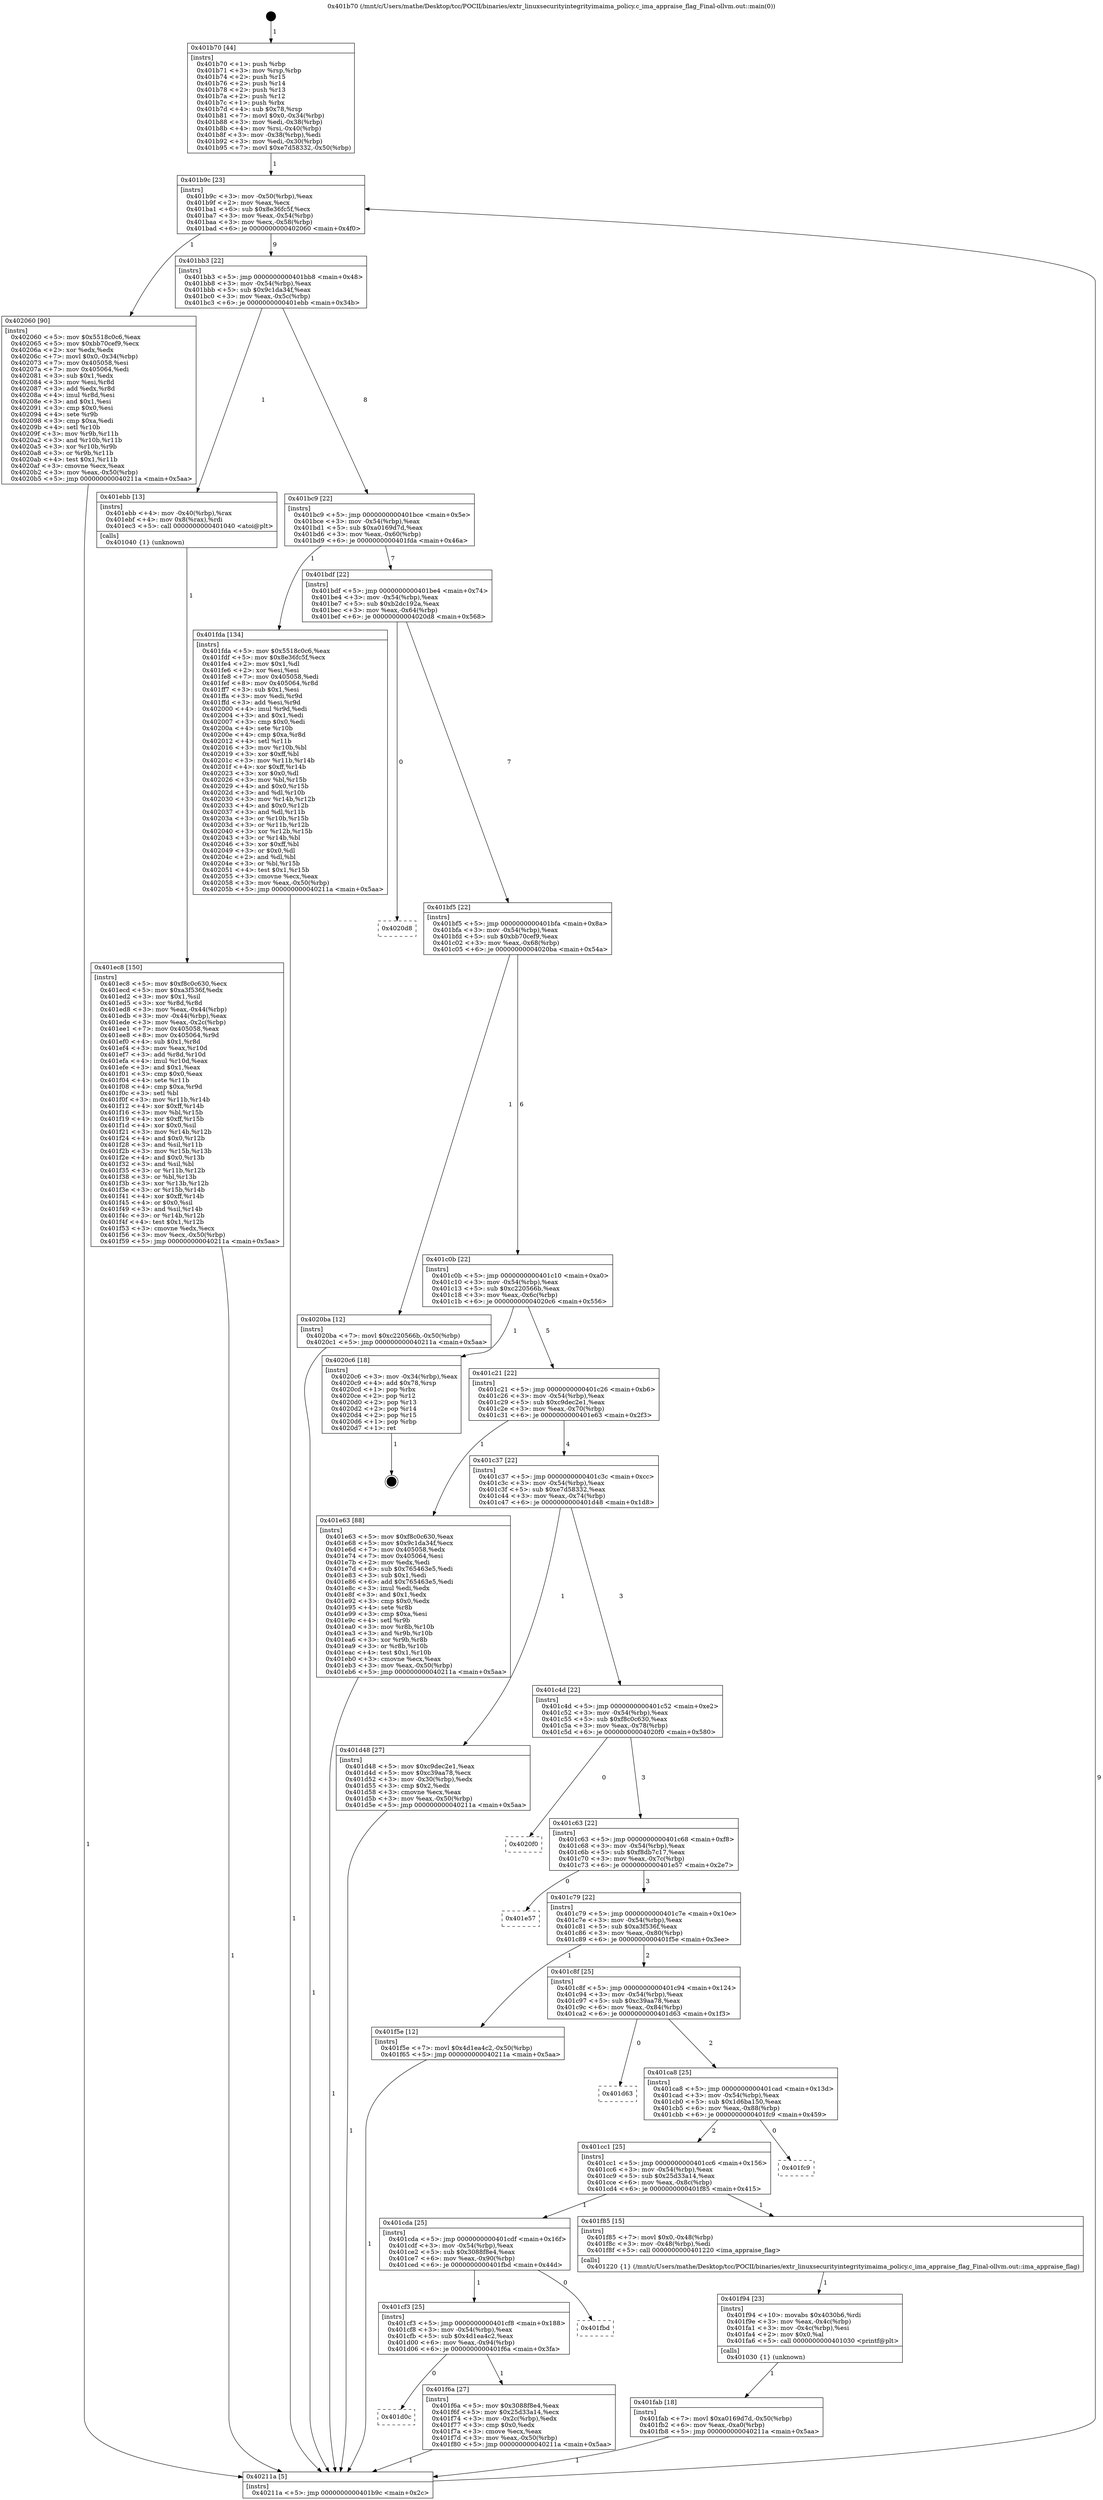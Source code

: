 digraph "0x401b70" {
  label = "0x401b70 (/mnt/c/Users/mathe/Desktop/tcc/POCII/binaries/extr_linuxsecurityintegrityimaima_policy.c_ima_appraise_flag_Final-ollvm.out::main(0))"
  labelloc = "t"
  node[shape=record]

  Entry [label="",width=0.3,height=0.3,shape=circle,fillcolor=black,style=filled]
  "0x401b9c" [label="{
     0x401b9c [23]\l
     | [instrs]\l
     &nbsp;&nbsp;0x401b9c \<+3\>: mov -0x50(%rbp),%eax\l
     &nbsp;&nbsp;0x401b9f \<+2\>: mov %eax,%ecx\l
     &nbsp;&nbsp;0x401ba1 \<+6\>: sub $0x8e36fc5f,%ecx\l
     &nbsp;&nbsp;0x401ba7 \<+3\>: mov %eax,-0x54(%rbp)\l
     &nbsp;&nbsp;0x401baa \<+3\>: mov %ecx,-0x58(%rbp)\l
     &nbsp;&nbsp;0x401bad \<+6\>: je 0000000000402060 \<main+0x4f0\>\l
  }"]
  "0x402060" [label="{
     0x402060 [90]\l
     | [instrs]\l
     &nbsp;&nbsp;0x402060 \<+5\>: mov $0x5518c0c6,%eax\l
     &nbsp;&nbsp;0x402065 \<+5\>: mov $0xbb70cef9,%ecx\l
     &nbsp;&nbsp;0x40206a \<+2\>: xor %edx,%edx\l
     &nbsp;&nbsp;0x40206c \<+7\>: movl $0x0,-0x34(%rbp)\l
     &nbsp;&nbsp;0x402073 \<+7\>: mov 0x405058,%esi\l
     &nbsp;&nbsp;0x40207a \<+7\>: mov 0x405064,%edi\l
     &nbsp;&nbsp;0x402081 \<+3\>: sub $0x1,%edx\l
     &nbsp;&nbsp;0x402084 \<+3\>: mov %esi,%r8d\l
     &nbsp;&nbsp;0x402087 \<+3\>: add %edx,%r8d\l
     &nbsp;&nbsp;0x40208a \<+4\>: imul %r8d,%esi\l
     &nbsp;&nbsp;0x40208e \<+3\>: and $0x1,%esi\l
     &nbsp;&nbsp;0x402091 \<+3\>: cmp $0x0,%esi\l
     &nbsp;&nbsp;0x402094 \<+4\>: sete %r9b\l
     &nbsp;&nbsp;0x402098 \<+3\>: cmp $0xa,%edi\l
     &nbsp;&nbsp;0x40209b \<+4\>: setl %r10b\l
     &nbsp;&nbsp;0x40209f \<+3\>: mov %r9b,%r11b\l
     &nbsp;&nbsp;0x4020a2 \<+3\>: and %r10b,%r11b\l
     &nbsp;&nbsp;0x4020a5 \<+3\>: xor %r10b,%r9b\l
     &nbsp;&nbsp;0x4020a8 \<+3\>: or %r9b,%r11b\l
     &nbsp;&nbsp;0x4020ab \<+4\>: test $0x1,%r11b\l
     &nbsp;&nbsp;0x4020af \<+3\>: cmovne %ecx,%eax\l
     &nbsp;&nbsp;0x4020b2 \<+3\>: mov %eax,-0x50(%rbp)\l
     &nbsp;&nbsp;0x4020b5 \<+5\>: jmp 000000000040211a \<main+0x5aa\>\l
  }"]
  "0x401bb3" [label="{
     0x401bb3 [22]\l
     | [instrs]\l
     &nbsp;&nbsp;0x401bb3 \<+5\>: jmp 0000000000401bb8 \<main+0x48\>\l
     &nbsp;&nbsp;0x401bb8 \<+3\>: mov -0x54(%rbp),%eax\l
     &nbsp;&nbsp;0x401bbb \<+5\>: sub $0x9c1da34f,%eax\l
     &nbsp;&nbsp;0x401bc0 \<+3\>: mov %eax,-0x5c(%rbp)\l
     &nbsp;&nbsp;0x401bc3 \<+6\>: je 0000000000401ebb \<main+0x34b\>\l
  }"]
  Exit [label="",width=0.3,height=0.3,shape=circle,fillcolor=black,style=filled,peripheries=2]
  "0x401ebb" [label="{
     0x401ebb [13]\l
     | [instrs]\l
     &nbsp;&nbsp;0x401ebb \<+4\>: mov -0x40(%rbp),%rax\l
     &nbsp;&nbsp;0x401ebf \<+4\>: mov 0x8(%rax),%rdi\l
     &nbsp;&nbsp;0x401ec3 \<+5\>: call 0000000000401040 \<atoi@plt\>\l
     | [calls]\l
     &nbsp;&nbsp;0x401040 \{1\} (unknown)\l
  }"]
  "0x401bc9" [label="{
     0x401bc9 [22]\l
     | [instrs]\l
     &nbsp;&nbsp;0x401bc9 \<+5\>: jmp 0000000000401bce \<main+0x5e\>\l
     &nbsp;&nbsp;0x401bce \<+3\>: mov -0x54(%rbp),%eax\l
     &nbsp;&nbsp;0x401bd1 \<+5\>: sub $0xa0169d7d,%eax\l
     &nbsp;&nbsp;0x401bd6 \<+3\>: mov %eax,-0x60(%rbp)\l
     &nbsp;&nbsp;0x401bd9 \<+6\>: je 0000000000401fda \<main+0x46a\>\l
  }"]
  "0x401fab" [label="{
     0x401fab [18]\l
     | [instrs]\l
     &nbsp;&nbsp;0x401fab \<+7\>: movl $0xa0169d7d,-0x50(%rbp)\l
     &nbsp;&nbsp;0x401fb2 \<+6\>: mov %eax,-0xa0(%rbp)\l
     &nbsp;&nbsp;0x401fb8 \<+5\>: jmp 000000000040211a \<main+0x5aa\>\l
  }"]
  "0x401fda" [label="{
     0x401fda [134]\l
     | [instrs]\l
     &nbsp;&nbsp;0x401fda \<+5\>: mov $0x5518c0c6,%eax\l
     &nbsp;&nbsp;0x401fdf \<+5\>: mov $0x8e36fc5f,%ecx\l
     &nbsp;&nbsp;0x401fe4 \<+2\>: mov $0x1,%dl\l
     &nbsp;&nbsp;0x401fe6 \<+2\>: xor %esi,%esi\l
     &nbsp;&nbsp;0x401fe8 \<+7\>: mov 0x405058,%edi\l
     &nbsp;&nbsp;0x401fef \<+8\>: mov 0x405064,%r8d\l
     &nbsp;&nbsp;0x401ff7 \<+3\>: sub $0x1,%esi\l
     &nbsp;&nbsp;0x401ffa \<+3\>: mov %edi,%r9d\l
     &nbsp;&nbsp;0x401ffd \<+3\>: add %esi,%r9d\l
     &nbsp;&nbsp;0x402000 \<+4\>: imul %r9d,%edi\l
     &nbsp;&nbsp;0x402004 \<+3\>: and $0x1,%edi\l
     &nbsp;&nbsp;0x402007 \<+3\>: cmp $0x0,%edi\l
     &nbsp;&nbsp;0x40200a \<+4\>: sete %r10b\l
     &nbsp;&nbsp;0x40200e \<+4\>: cmp $0xa,%r8d\l
     &nbsp;&nbsp;0x402012 \<+4\>: setl %r11b\l
     &nbsp;&nbsp;0x402016 \<+3\>: mov %r10b,%bl\l
     &nbsp;&nbsp;0x402019 \<+3\>: xor $0xff,%bl\l
     &nbsp;&nbsp;0x40201c \<+3\>: mov %r11b,%r14b\l
     &nbsp;&nbsp;0x40201f \<+4\>: xor $0xff,%r14b\l
     &nbsp;&nbsp;0x402023 \<+3\>: xor $0x0,%dl\l
     &nbsp;&nbsp;0x402026 \<+3\>: mov %bl,%r15b\l
     &nbsp;&nbsp;0x402029 \<+4\>: and $0x0,%r15b\l
     &nbsp;&nbsp;0x40202d \<+3\>: and %dl,%r10b\l
     &nbsp;&nbsp;0x402030 \<+3\>: mov %r14b,%r12b\l
     &nbsp;&nbsp;0x402033 \<+4\>: and $0x0,%r12b\l
     &nbsp;&nbsp;0x402037 \<+3\>: and %dl,%r11b\l
     &nbsp;&nbsp;0x40203a \<+3\>: or %r10b,%r15b\l
     &nbsp;&nbsp;0x40203d \<+3\>: or %r11b,%r12b\l
     &nbsp;&nbsp;0x402040 \<+3\>: xor %r12b,%r15b\l
     &nbsp;&nbsp;0x402043 \<+3\>: or %r14b,%bl\l
     &nbsp;&nbsp;0x402046 \<+3\>: xor $0xff,%bl\l
     &nbsp;&nbsp;0x402049 \<+3\>: or $0x0,%dl\l
     &nbsp;&nbsp;0x40204c \<+2\>: and %dl,%bl\l
     &nbsp;&nbsp;0x40204e \<+3\>: or %bl,%r15b\l
     &nbsp;&nbsp;0x402051 \<+4\>: test $0x1,%r15b\l
     &nbsp;&nbsp;0x402055 \<+3\>: cmovne %ecx,%eax\l
     &nbsp;&nbsp;0x402058 \<+3\>: mov %eax,-0x50(%rbp)\l
     &nbsp;&nbsp;0x40205b \<+5\>: jmp 000000000040211a \<main+0x5aa\>\l
  }"]
  "0x401bdf" [label="{
     0x401bdf [22]\l
     | [instrs]\l
     &nbsp;&nbsp;0x401bdf \<+5\>: jmp 0000000000401be4 \<main+0x74\>\l
     &nbsp;&nbsp;0x401be4 \<+3\>: mov -0x54(%rbp),%eax\l
     &nbsp;&nbsp;0x401be7 \<+5\>: sub $0xb2dc192a,%eax\l
     &nbsp;&nbsp;0x401bec \<+3\>: mov %eax,-0x64(%rbp)\l
     &nbsp;&nbsp;0x401bef \<+6\>: je 00000000004020d8 \<main+0x568\>\l
  }"]
  "0x401f94" [label="{
     0x401f94 [23]\l
     | [instrs]\l
     &nbsp;&nbsp;0x401f94 \<+10\>: movabs $0x4030b6,%rdi\l
     &nbsp;&nbsp;0x401f9e \<+3\>: mov %eax,-0x4c(%rbp)\l
     &nbsp;&nbsp;0x401fa1 \<+3\>: mov -0x4c(%rbp),%esi\l
     &nbsp;&nbsp;0x401fa4 \<+2\>: mov $0x0,%al\l
     &nbsp;&nbsp;0x401fa6 \<+5\>: call 0000000000401030 \<printf@plt\>\l
     | [calls]\l
     &nbsp;&nbsp;0x401030 \{1\} (unknown)\l
  }"]
  "0x4020d8" [label="{
     0x4020d8\l
  }", style=dashed]
  "0x401bf5" [label="{
     0x401bf5 [22]\l
     | [instrs]\l
     &nbsp;&nbsp;0x401bf5 \<+5\>: jmp 0000000000401bfa \<main+0x8a\>\l
     &nbsp;&nbsp;0x401bfa \<+3\>: mov -0x54(%rbp),%eax\l
     &nbsp;&nbsp;0x401bfd \<+5\>: sub $0xbb70cef9,%eax\l
     &nbsp;&nbsp;0x401c02 \<+3\>: mov %eax,-0x68(%rbp)\l
     &nbsp;&nbsp;0x401c05 \<+6\>: je 00000000004020ba \<main+0x54a\>\l
  }"]
  "0x401d0c" [label="{
     0x401d0c\l
  }", style=dashed]
  "0x4020ba" [label="{
     0x4020ba [12]\l
     | [instrs]\l
     &nbsp;&nbsp;0x4020ba \<+7\>: movl $0xc220566b,-0x50(%rbp)\l
     &nbsp;&nbsp;0x4020c1 \<+5\>: jmp 000000000040211a \<main+0x5aa\>\l
  }"]
  "0x401c0b" [label="{
     0x401c0b [22]\l
     | [instrs]\l
     &nbsp;&nbsp;0x401c0b \<+5\>: jmp 0000000000401c10 \<main+0xa0\>\l
     &nbsp;&nbsp;0x401c10 \<+3\>: mov -0x54(%rbp),%eax\l
     &nbsp;&nbsp;0x401c13 \<+5\>: sub $0xc220566b,%eax\l
     &nbsp;&nbsp;0x401c18 \<+3\>: mov %eax,-0x6c(%rbp)\l
     &nbsp;&nbsp;0x401c1b \<+6\>: je 00000000004020c6 \<main+0x556\>\l
  }"]
  "0x401f6a" [label="{
     0x401f6a [27]\l
     | [instrs]\l
     &nbsp;&nbsp;0x401f6a \<+5\>: mov $0x3088f8e4,%eax\l
     &nbsp;&nbsp;0x401f6f \<+5\>: mov $0x25d33a14,%ecx\l
     &nbsp;&nbsp;0x401f74 \<+3\>: mov -0x2c(%rbp),%edx\l
     &nbsp;&nbsp;0x401f77 \<+3\>: cmp $0x0,%edx\l
     &nbsp;&nbsp;0x401f7a \<+3\>: cmove %ecx,%eax\l
     &nbsp;&nbsp;0x401f7d \<+3\>: mov %eax,-0x50(%rbp)\l
     &nbsp;&nbsp;0x401f80 \<+5\>: jmp 000000000040211a \<main+0x5aa\>\l
  }"]
  "0x4020c6" [label="{
     0x4020c6 [18]\l
     | [instrs]\l
     &nbsp;&nbsp;0x4020c6 \<+3\>: mov -0x34(%rbp),%eax\l
     &nbsp;&nbsp;0x4020c9 \<+4\>: add $0x78,%rsp\l
     &nbsp;&nbsp;0x4020cd \<+1\>: pop %rbx\l
     &nbsp;&nbsp;0x4020ce \<+2\>: pop %r12\l
     &nbsp;&nbsp;0x4020d0 \<+2\>: pop %r13\l
     &nbsp;&nbsp;0x4020d2 \<+2\>: pop %r14\l
     &nbsp;&nbsp;0x4020d4 \<+2\>: pop %r15\l
     &nbsp;&nbsp;0x4020d6 \<+1\>: pop %rbp\l
     &nbsp;&nbsp;0x4020d7 \<+1\>: ret\l
  }"]
  "0x401c21" [label="{
     0x401c21 [22]\l
     | [instrs]\l
     &nbsp;&nbsp;0x401c21 \<+5\>: jmp 0000000000401c26 \<main+0xb6\>\l
     &nbsp;&nbsp;0x401c26 \<+3\>: mov -0x54(%rbp),%eax\l
     &nbsp;&nbsp;0x401c29 \<+5\>: sub $0xc9dec2e1,%eax\l
     &nbsp;&nbsp;0x401c2e \<+3\>: mov %eax,-0x70(%rbp)\l
     &nbsp;&nbsp;0x401c31 \<+6\>: je 0000000000401e63 \<main+0x2f3\>\l
  }"]
  "0x401cf3" [label="{
     0x401cf3 [25]\l
     | [instrs]\l
     &nbsp;&nbsp;0x401cf3 \<+5\>: jmp 0000000000401cf8 \<main+0x188\>\l
     &nbsp;&nbsp;0x401cf8 \<+3\>: mov -0x54(%rbp),%eax\l
     &nbsp;&nbsp;0x401cfb \<+5\>: sub $0x4d1ea4c2,%eax\l
     &nbsp;&nbsp;0x401d00 \<+6\>: mov %eax,-0x94(%rbp)\l
     &nbsp;&nbsp;0x401d06 \<+6\>: je 0000000000401f6a \<main+0x3fa\>\l
  }"]
  "0x401e63" [label="{
     0x401e63 [88]\l
     | [instrs]\l
     &nbsp;&nbsp;0x401e63 \<+5\>: mov $0xf8c0c630,%eax\l
     &nbsp;&nbsp;0x401e68 \<+5\>: mov $0x9c1da34f,%ecx\l
     &nbsp;&nbsp;0x401e6d \<+7\>: mov 0x405058,%edx\l
     &nbsp;&nbsp;0x401e74 \<+7\>: mov 0x405064,%esi\l
     &nbsp;&nbsp;0x401e7b \<+2\>: mov %edx,%edi\l
     &nbsp;&nbsp;0x401e7d \<+6\>: sub $0x765463e5,%edi\l
     &nbsp;&nbsp;0x401e83 \<+3\>: sub $0x1,%edi\l
     &nbsp;&nbsp;0x401e86 \<+6\>: add $0x765463e5,%edi\l
     &nbsp;&nbsp;0x401e8c \<+3\>: imul %edi,%edx\l
     &nbsp;&nbsp;0x401e8f \<+3\>: and $0x1,%edx\l
     &nbsp;&nbsp;0x401e92 \<+3\>: cmp $0x0,%edx\l
     &nbsp;&nbsp;0x401e95 \<+4\>: sete %r8b\l
     &nbsp;&nbsp;0x401e99 \<+3\>: cmp $0xa,%esi\l
     &nbsp;&nbsp;0x401e9c \<+4\>: setl %r9b\l
     &nbsp;&nbsp;0x401ea0 \<+3\>: mov %r8b,%r10b\l
     &nbsp;&nbsp;0x401ea3 \<+3\>: and %r9b,%r10b\l
     &nbsp;&nbsp;0x401ea6 \<+3\>: xor %r9b,%r8b\l
     &nbsp;&nbsp;0x401ea9 \<+3\>: or %r8b,%r10b\l
     &nbsp;&nbsp;0x401eac \<+4\>: test $0x1,%r10b\l
     &nbsp;&nbsp;0x401eb0 \<+3\>: cmovne %ecx,%eax\l
     &nbsp;&nbsp;0x401eb3 \<+3\>: mov %eax,-0x50(%rbp)\l
     &nbsp;&nbsp;0x401eb6 \<+5\>: jmp 000000000040211a \<main+0x5aa\>\l
  }"]
  "0x401c37" [label="{
     0x401c37 [22]\l
     | [instrs]\l
     &nbsp;&nbsp;0x401c37 \<+5\>: jmp 0000000000401c3c \<main+0xcc\>\l
     &nbsp;&nbsp;0x401c3c \<+3\>: mov -0x54(%rbp),%eax\l
     &nbsp;&nbsp;0x401c3f \<+5\>: sub $0xe7d58332,%eax\l
     &nbsp;&nbsp;0x401c44 \<+3\>: mov %eax,-0x74(%rbp)\l
     &nbsp;&nbsp;0x401c47 \<+6\>: je 0000000000401d48 \<main+0x1d8\>\l
  }"]
  "0x401fbd" [label="{
     0x401fbd\l
  }", style=dashed]
  "0x401d48" [label="{
     0x401d48 [27]\l
     | [instrs]\l
     &nbsp;&nbsp;0x401d48 \<+5\>: mov $0xc9dec2e1,%eax\l
     &nbsp;&nbsp;0x401d4d \<+5\>: mov $0xc39aa78,%ecx\l
     &nbsp;&nbsp;0x401d52 \<+3\>: mov -0x30(%rbp),%edx\l
     &nbsp;&nbsp;0x401d55 \<+3\>: cmp $0x2,%edx\l
     &nbsp;&nbsp;0x401d58 \<+3\>: cmovne %ecx,%eax\l
     &nbsp;&nbsp;0x401d5b \<+3\>: mov %eax,-0x50(%rbp)\l
     &nbsp;&nbsp;0x401d5e \<+5\>: jmp 000000000040211a \<main+0x5aa\>\l
  }"]
  "0x401c4d" [label="{
     0x401c4d [22]\l
     | [instrs]\l
     &nbsp;&nbsp;0x401c4d \<+5\>: jmp 0000000000401c52 \<main+0xe2\>\l
     &nbsp;&nbsp;0x401c52 \<+3\>: mov -0x54(%rbp),%eax\l
     &nbsp;&nbsp;0x401c55 \<+5\>: sub $0xf8c0c630,%eax\l
     &nbsp;&nbsp;0x401c5a \<+3\>: mov %eax,-0x78(%rbp)\l
     &nbsp;&nbsp;0x401c5d \<+6\>: je 00000000004020f0 \<main+0x580\>\l
  }"]
  "0x40211a" [label="{
     0x40211a [5]\l
     | [instrs]\l
     &nbsp;&nbsp;0x40211a \<+5\>: jmp 0000000000401b9c \<main+0x2c\>\l
  }"]
  "0x401b70" [label="{
     0x401b70 [44]\l
     | [instrs]\l
     &nbsp;&nbsp;0x401b70 \<+1\>: push %rbp\l
     &nbsp;&nbsp;0x401b71 \<+3\>: mov %rsp,%rbp\l
     &nbsp;&nbsp;0x401b74 \<+2\>: push %r15\l
     &nbsp;&nbsp;0x401b76 \<+2\>: push %r14\l
     &nbsp;&nbsp;0x401b78 \<+2\>: push %r13\l
     &nbsp;&nbsp;0x401b7a \<+2\>: push %r12\l
     &nbsp;&nbsp;0x401b7c \<+1\>: push %rbx\l
     &nbsp;&nbsp;0x401b7d \<+4\>: sub $0x78,%rsp\l
     &nbsp;&nbsp;0x401b81 \<+7\>: movl $0x0,-0x34(%rbp)\l
     &nbsp;&nbsp;0x401b88 \<+3\>: mov %edi,-0x38(%rbp)\l
     &nbsp;&nbsp;0x401b8b \<+4\>: mov %rsi,-0x40(%rbp)\l
     &nbsp;&nbsp;0x401b8f \<+3\>: mov -0x38(%rbp),%edi\l
     &nbsp;&nbsp;0x401b92 \<+3\>: mov %edi,-0x30(%rbp)\l
     &nbsp;&nbsp;0x401b95 \<+7\>: movl $0xe7d58332,-0x50(%rbp)\l
  }"]
  "0x401ec8" [label="{
     0x401ec8 [150]\l
     | [instrs]\l
     &nbsp;&nbsp;0x401ec8 \<+5\>: mov $0xf8c0c630,%ecx\l
     &nbsp;&nbsp;0x401ecd \<+5\>: mov $0xa3f536f,%edx\l
     &nbsp;&nbsp;0x401ed2 \<+3\>: mov $0x1,%sil\l
     &nbsp;&nbsp;0x401ed5 \<+3\>: xor %r8d,%r8d\l
     &nbsp;&nbsp;0x401ed8 \<+3\>: mov %eax,-0x44(%rbp)\l
     &nbsp;&nbsp;0x401edb \<+3\>: mov -0x44(%rbp),%eax\l
     &nbsp;&nbsp;0x401ede \<+3\>: mov %eax,-0x2c(%rbp)\l
     &nbsp;&nbsp;0x401ee1 \<+7\>: mov 0x405058,%eax\l
     &nbsp;&nbsp;0x401ee8 \<+8\>: mov 0x405064,%r9d\l
     &nbsp;&nbsp;0x401ef0 \<+4\>: sub $0x1,%r8d\l
     &nbsp;&nbsp;0x401ef4 \<+3\>: mov %eax,%r10d\l
     &nbsp;&nbsp;0x401ef7 \<+3\>: add %r8d,%r10d\l
     &nbsp;&nbsp;0x401efa \<+4\>: imul %r10d,%eax\l
     &nbsp;&nbsp;0x401efe \<+3\>: and $0x1,%eax\l
     &nbsp;&nbsp;0x401f01 \<+3\>: cmp $0x0,%eax\l
     &nbsp;&nbsp;0x401f04 \<+4\>: sete %r11b\l
     &nbsp;&nbsp;0x401f08 \<+4\>: cmp $0xa,%r9d\l
     &nbsp;&nbsp;0x401f0c \<+3\>: setl %bl\l
     &nbsp;&nbsp;0x401f0f \<+3\>: mov %r11b,%r14b\l
     &nbsp;&nbsp;0x401f12 \<+4\>: xor $0xff,%r14b\l
     &nbsp;&nbsp;0x401f16 \<+3\>: mov %bl,%r15b\l
     &nbsp;&nbsp;0x401f19 \<+4\>: xor $0xff,%r15b\l
     &nbsp;&nbsp;0x401f1d \<+4\>: xor $0x0,%sil\l
     &nbsp;&nbsp;0x401f21 \<+3\>: mov %r14b,%r12b\l
     &nbsp;&nbsp;0x401f24 \<+4\>: and $0x0,%r12b\l
     &nbsp;&nbsp;0x401f28 \<+3\>: and %sil,%r11b\l
     &nbsp;&nbsp;0x401f2b \<+3\>: mov %r15b,%r13b\l
     &nbsp;&nbsp;0x401f2e \<+4\>: and $0x0,%r13b\l
     &nbsp;&nbsp;0x401f32 \<+3\>: and %sil,%bl\l
     &nbsp;&nbsp;0x401f35 \<+3\>: or %r11b,%r12b\l
     &nbsp;&nbsp;0x401f38 \<+3\>: or %bl,%r13b\l
     &nbsp;&nbsp;0x401f3b \<+3\>: xor %r13b,%r12b\l
     &nbsp;&nbsp;0x401f3e \<+3\>: or %r15b,%r14b\l
     &nbsp;&nbsp;0x401f41 \<+4\>: xor $0xff,%r14b\l
     &nbsp;&nbsp;0x401f45 \<+4\>: or $0x0,%sil\l
     &nbsp;&nbsp;0x401f49 \<+3\>: and %sil,%r14b\l
     &nbsp;&nbsp;0x401f4c \<+3\>: or %r14b,%r12b\l
     &nbsp;&nbsp;0x401f4f \<+4\>: test $0x1,%r12b\l
     &nbsp;&nbsp;0x401f53 \<+3\>: cmovne %edx,%ecx\l
     &nbsp;&nbsp;0x401f56 \<+3\>: mov %ecx,-0x50(%rbp)\l
     &nbsp;&nbsp;0x401f59 \<+5\>: jmp 000000000040211a \<main+0x5aa\>\l
  }"]
  "0x401cda" [label="{
     0x401cda [25]\l
     | [instrs]\l
     &nbsp;&nbsp;0x401cda \<+5\>: jmp 0000000000401cdf \<main+0x16f\>\l
     &nbsp;&nbsp;0x401cdf \<+3\>: mov -0x54(%rbp),%eax\l
     &nbsp;&nbsp;0x401ce2 \<+5\>: sub $0x3088f8e4,%eax\l
     &nbsp;&nbsp;0x401ce7 \<+6\>: mov %eax,-0x90(%rbp)\l
     &nbsp;&nbsp;0x401ced \<+6\>: je 0000000000401fbd \<main+0x44d\>\l
  }"]
  "0x4020f0" [label="{
     0x4020f0\l
  }", style=dashed]
  "0x401c63" [label="{
     0x401c63 [22]\l
     | [instrs]\l
     &nbsp;&nbsp;0x401c63 \<+5\>: jmp 0000000000401c68 \<main+0xf8\>\l
     &nbsp;&nbsp;0x401c68 \<+3\>: mov -0x54(%rbp),%eax\l
     &nbsp;&nbsp;0x401c6b \<+5\>: sub $0xf8db7c17,%eax\l
     &nbsp;&nbsp;0x401c70 \<+3\>: mov %eax,-0x7c(%rbp)\l
     &nbsp;&nbsp;0x401c73 \<+6\>: je 0000000000401e57 \<main+0x2e7\>\l
  }"]
  "0x401f85" [label="{
     0x401f85 [15]\l
     | [instrs]\l
     &nbsp;&nbsp;0x401f85 \<+7\>: movl $0x0,-0x48(%rbp)\l
     &nbsp;&nbsp;0x401f8c \<+3\>: mov -0x48(%rbp),%edi\l
     &nbsp;&nbsp;0x401f8f \<+5\>: call 0000000000401220 \<ima_appraise_flag\>\l
     | [calls]\l
     &nbsp;&nbsp;0x401220 \{1\} (/mnt/c/Users/mathe/Desktop/tcc/POCII/binaries/extr_linuxsecurityintegrityimaima_policy.c_ima_appraise_flag_Final-ollvm.out::ima_appraise_flag)\l
  }"]
  "0x401e57" [label="{
     0x401e57\l
  }", style=dashed]
  "0x401c79" [label="{
     0x401c79 [22]\l
     | [instrs]\l
     &nbsp;&nbsp;0x401c79 \<+5\>: jmp 0000000000401c7e \<main+0x10e\>\l
     &nbsp;&nbsp;0x401c7e \<+3\>: mov -0x54(%rbp),%eax\l
     &nbsp;&nbsp;0x401c81 \<+5\>: sub $0xa3f536f,%eax\l
     &nbsp;&nbsp;0x401c86 \<+3\>: mov %eax,-0x80(%rbp)\l
     &nbsp;&nbsp;0x401c89 \<+6\>: je 0000000000401f5e \<main+0x3ee\>\l
  }"]
  "0x401cc1" [label="{
     0x401cc1 [25]\l
     | [instrs]\l
     &nbsp;&nbsp;0x401cc1 \<+5\>: jmp 0000000000401cc6 \<main+0x156\>\l
     &nbsp;&nbsp;0x401cc6 \<+3\>: mov -0x54(%rbp),%eax\l
     &nbsp;&nbsp;0x401cc9 \<+5\>: sub $0x25d33a14,%eax\l
     &nbsp;&nbsp;0x401cce \<+6\>: mov %eax,-0x8c(%rbp)\l
     &nbsp;&nbsp;0x401cd4 \<+6\>: je 0000000000401f85 \<main+0x415\>\l
  }"]
  "0x401f5e" [label="{
     0x401f5e [12]\l
     | [instrs]\l
     &nbsp;&nbsp;0x401f5e \<+7\>: movl $0x4d1ea4c2,-0x50(%rbp)\l
     &nbsp;&nbsp;0x401f65 \<+5\>: jmp 000000000040211a \<main+0x5aa\>\l
  }"]
  "0x401c8f" [label="{
     0x401c8f [25]\l
     | [instrs]\l
     &nbsp;&nbsp;0x401c8f \<+5\>: jmp 0000000000401c94 \<main+0x124\>\l
     &nbsp;&nbsp;0x401c94 \<+3\>: mov -0x54(%rbp),%eax\l
     &nbsp;&nbsp;0x401c97 \<+5\>: sub $0xc39aa78,%eax\l
     &nbsp;&nbsp;0x401c9c \<+6\>: mov %eax,-0x84(%rbp)\l
     &nbsp;&nbsp;0x401ca2 \<+6\>: je 0000000000401d63 \<main+0x1f3\>\l
  }"]
  "0x401fc9" [label="{
     0x401fc9\l
  }", style=dashed]
  "0x401d63" [label="{
     0x401d63\l
  }", style=dashed]
  "0x401ca8" [label="{
     0x401ca8 [25]\l
     | [instrs]\l
     &nbsp;&nbsp;0x401ca8 \<+5\>: jmp 0000000000401cad \<main+0x13d\>\l
     &nbsp;&nbsp;0x401cad \<+3\>: mov -0x54(%rbp),%eax\l
     &nbsp;&nbsp;0x401cb0 \<+5\>: sub $0x1d6ba150,%eax\l
     &nbsp;&nbsp;0x401cb5 \<+6\>: mov %eax,-0x88(%rbp)\l
     &nbsp;&nbsp;0x401cbb \<+6\>: je 0000000000401fc9 \<main+0x459\>\l
  }"]
  Entry -> "0x401b70" [label=" 1"]
  "0x401b9c" -> "0x402060" [label=" 1"]
  "0x401b9c" -> "0x401bb3" [label=" 9"]
  "0x4020c6" -> Exit [label=" 1"]
  "0x401bb3" -> "0x401ebb" [label=" 1"]
  "0x401bb3" -> "0x401bc9" [label=" 8"]
  "0x4020ba" -> "0x40211a" [label=" 1"]
  "0x401bc9" -> "0x401fda" [label=" 1"]
  "0x401bc9" -> "0x401bdf" [label=" 7"]
  "0x402060" -> "0x40211a" [label=" 1"]
  "0x401bdf" -> "0x4020d8" [label=" 0"]
  "0x401bdf" -> "0x401bf5" [label=" 7"]
  "0x401fda" -> "0x40211a" [label=" 1"]
  "0x401bf5" -> "0x4020ba" [label=" 1"]
  "0x401bf5" -> "0x401c0b" [label=" 6"]
  "0x401fab" -> "0x40211a" [label=" 1"]
  "0x401c0b" -> "0x4020c6" [label=" 1"]
  "0x401c0b" -> "0x401c21" [label=" 5"]
  "0x401f94" -> "0x401fab" [label=" 1"]
  "0x401c21" -> "0x401e63" [label=" 1"]
  "0x401c21" -> "0x401c37" [label=" 4"]
  "0x401f6a" -> "0x40211a" [label=" 1"]
  "0x401c37" -> "0x401d48" [label=" 1"]
  "0x401c37" -> "0x401c4d" [label=" 3"]
  "0x401d48" -> "0x40211a" [label=" 1"]
  "0x401b70" -> "0x401b9c" [label=" 1"]
  "0x40211a" -> "0x401b9c" [label=" 9"]
  "0x401e63" -> "0x40211a" [label=" 1"]
  "0x401ebb" -> "0x401ec8" [label=" 1"]
  "0x401ec8" -> "0x40211a" [label=" 1"]
  "0x401cf3" -> "0x401d0c" [label=" 0"]
  "0x401c4d" -> "0x4020f0" [label=" 0"]
  "0x401c4d" -> "0x401c63" [label=" 3"]
  "0x401f85" -> "0x401f94" [label=" 1"]
  "0x401c63" -> "0x401e57" [label=" 0"]
  "0x401c63" -> "0x401c79" [label=" 3"]
  "0x401cda" -> "0x401cf3" [label=" 1"]
  "0x401c79" -> "0x401f5e" [label=" 1"]
  "0x401c79" -> "0x401c8f" [label=" 2"]
  "0x401f5e" -> "0x40211a" [label=" 1"]
  "0x401cf3" -> "0x401f6a" [label=" 1"]
  "0x401c8f" -> "0x401d63" [label=" 0"]
  "0x401c8f" -> "0x401ca8" [label=" 2"]
  "0x401cc1" -> "0x401cda" [label=" 1"]
  "0x401ca8" -> "0x401fc9" [label=" 0"]
  "0x401ca8" -> "0x401cc1" [label=" 2"]
  "0x401cda" -> "0x401fbd" [label=" 0"]
  "0x401cc1" -> "0x401f85" [label=" 1"]
}

